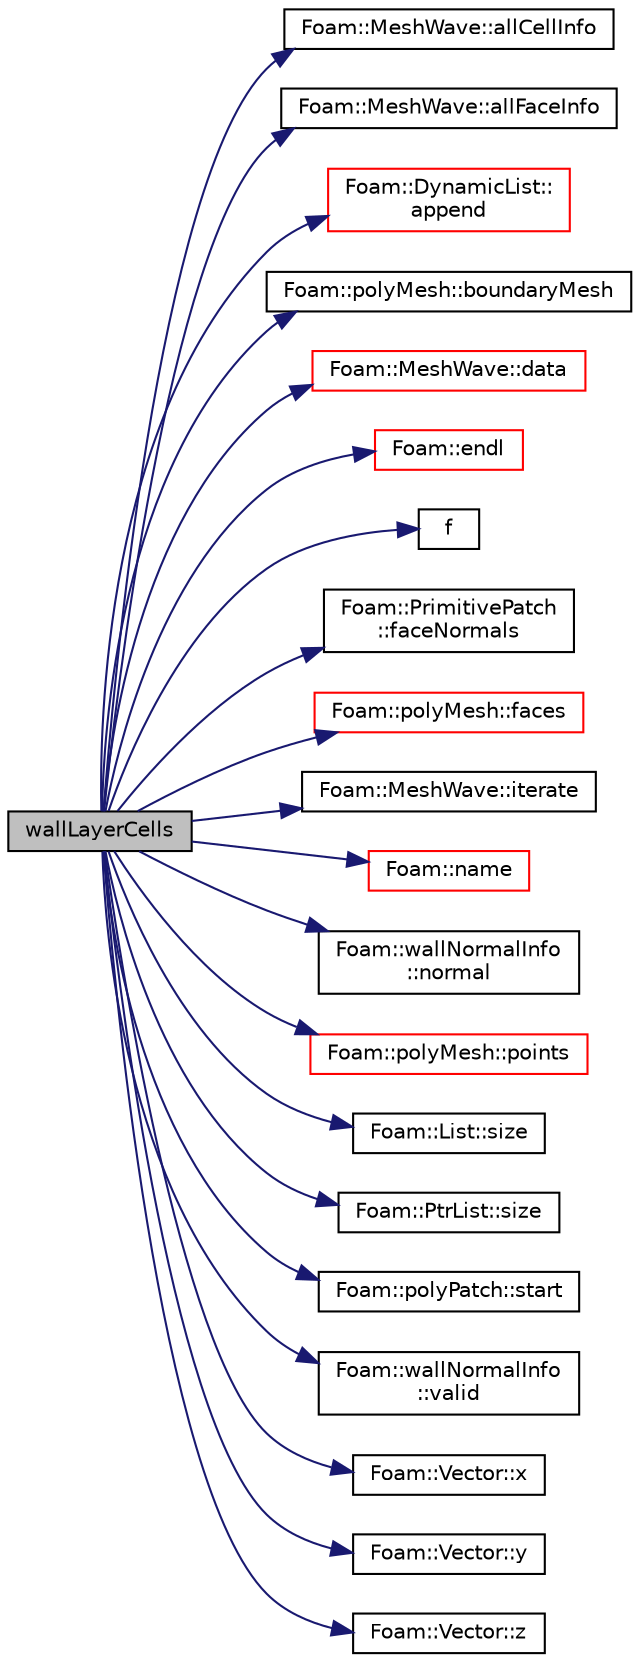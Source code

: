 digraph "wallLayerCells"
{
  bgcolor="transparent";
  edge [fontname="Helvetica",fontsize="10",labelfontname="Helvetica",labelfontsize="10"];
  node [fontname="Helvetica",fontsize="10",shape=record];
  rankdir="LR";
  Node1 [label="wallLayerCells",height=0.2,width=0.4,color="black", fillcolor="grey75", style="filled", fontcolor="black"];
  Node1 -> Node2 [color="midnightblue",fontsize="10",style="solid",fontname="Helvetica"];
  Node2 [label="Foam::MeshWave::allCellInfo",height=0.2,width=0.4,color="black",URL="$a01470.html#a5068b16112678fc9c2554ae4b1326122",tooltip="Get allCellInfo. "];
  Node1 -> Node3 [color="midnightblue",fontsize="10",style="solid",fontname="Helvetica"];
  Node3 [label="Foam::MeshWave::allFaceInfo",height=0.2,width=0.4,color="black",URL="$a01470.html#a2c45ba940058147154d990aa8bc85d27",tooltip="Get allFaceInfo. "];
  Node1 -> Node4 [color="midnightblue",fontsize="10",style="solid",fontname="Helvetica"];
  Node4 [label="Foam::DynamicList::\lappend",height=0.2,width=0.4,color="red",URL="$a00598.html#a7b67b42af715604376ad63a681dee6d8",tooltip="Append an element at the end of the list. "];
  Node1 -> Node5 [color="midnightblue",fontsize="10",style="solid",fontname="Helvetica"];
  Node5 [label="Foam::polyMesh::boundaryMesh",height=0.2,width=0.4,color="black",URL="$a01905.html#a6b7f5ba89250dbd7a1c6c7860ab60fe3",tooltip="Return boundary mesh. "];
  Node1 -> Node6 [color="midnightblue",fontsize="10",style="solid",fontname="Helvetica"];
  Node6 [label="Foam::MeshWave::data",height=0.2,width=0.4,color="red",URL="$a01470.html#af78cdd5c550b4c11f0b8b82154d09496",tooltip="Additional data to be passed into container. "];
  Node1 -> Node7 [color="midnightblue",fontsize="10",style="solid",fontname="Helvetica"];
  Node7 [label="Foam::endl",height=0.2,width=0.4,color="red",URL="$a10675.html#a2db8fe02a0d3909e9351bb4275b23ce4",tooltip="Add newline and flush stream. "];
  Node1 -> Node8 [color="midnightblue",fontsize="10",style="solid",fontname="Helvetica"];
  Node8 [label="f",height=0.2,width=0.4,color="black",URL="$a03883.html#a888be93833ac7a23170555c69c690288"];
  Node1 -> Node9 [color="midnightblue",fontsize="10",style="solid",fontname="Helvetica"];
  Node9 [label="Foam::PrimitivePatch\l::faceNormals",height=0.2,width=0.4,color="black",URL="$a01959.html#aa454c45ea89f03f5d0bd92ea2f38d85a",tooltip="Return face normals for patch. "];
  Node1 -> Node10 [color="midnightblue",fontsize="10",style="solid",fontname="Helvetica"];
  Node10 [label="Foam::polyMesh::faces",height=0.2,width=0.4,color="red",URL="$a01905.html#a4434536d50d4c14116249da802a1e2b2",tooltip="Return raw faces. "];
  Node1 -> Node11 [color="midnightblue",fontsize="10",style="solid",fontname="Helvetica"];
  Node11 [label="Foam::MeshWave::iterate",height=0.2,width=0.4,color="black",URL="$a01470.html#a2d6a68177fdda83d498abb9df1004bad",tooltip="Iterate until no changes or maxIter reached. Returns actual. "];
  Node1 -> Node12 [color="midnightblue",fontsize="10",style="solid",fontname="Helvetica"];
  Node12 [label="Foam::name",height=0.2,width=0.4,color="red",URL="$a10675.html#adcb0df2bd4953cb6bb390272d8263c3a",tooltip="Return a string representation of a complex. "];
  Node1 -> Node13 [color="midnightblue",fontsize="10",style="solid",fontname="Helvetica"];
  Node13 [label="Foam::wallNormalInfo\l::normal",height=0.2,width=0.4,color="black",URL="$a02829.html#a31d08bbb63199f5077b5763f1144d365"];
  Node1 -> Node14 [color="midnightblue",fontsize="10",style="solid",fontname="Helvetica"];
  Node14 [label="Foam::polyMesh::points",height=0.2,width=0.4,color="red",URL="$a01905.html#a084ae534298576408f063a6b3b820959",tooltip="Return raw points. "];
  Node1 -> Node15 [color="midnightblue",fontsize="10",style="solid",fontname="Helvetica"];
  Node15 [label="Foam::List::size",height=0.2,width=0.4,color="black",URL="$a01355.html#a8a5f6fa29bd4b500caf186f60245b384",tooltip="Override size to be inconsistent with allocated storage. "];
  Node1 -> Node16 [color="midnightblue",fontsize="10",style="solid",fontname="Helvetica"];
  Node16 [label="Foam::PtrList::size",height=0.2,width=0.4,color="black",URL="$a02020.html#a723361dc2020160f5492e8fe2d09fa44",tooltip="Return the number of elements in the PtrList. "];
  Node1 -> Node17 [color="midnightblue",fontsize="10",style="solid",fontname="Helvetica"];
  Node17 [label="Foam::polyPatch::start",height=0.2,width=0.4,color="black",URL="$a01922.html#a861f370e41af7d54d7ff91da65de6e6a",tooltip="Return start label of this patch in the polyMesh face list. "];
  Node1 -> Node18 [color="midnightblue",fontsize="10",style="solid",fontname="Helvetica"];
  Node18 [label="Foam::wallNormalInfo\l::valid",height=0.2,width=0.4,color="black",URL="$a02829.html#a52b63ab4e26b7e77fdfb6cd72d07fd4e",tooltip="Check whether origin has been changed at all or. "];
  Node1 -> Node19 [color="midnightblue",fontsize="10",style="solid",fontname="Helvetica"];
  Node19 [label="Foam::Vector::x",height=0.2,width=0.4,color="black",URL="$a02776.html#aeb7dc4a97968c543f58f9c7082e55757"];
  Node1 -> Node20 [color="midnightblue",fontsize="10",style="solid",fontname="Helvetica"];
  Node20 [label="Foam::Vector::y",height=0.2,width=0.4,color="black",URL="$a02776.html#a77c00b469d89c23bd35d2eb236140f70"];
  Node1 -> Node21 [color="midnightblue",fontsize="10",style="solid",fontname="Helvetica"];
  Node21 [label="Foam::Vector::z",height=0.2,width=0.4,color="black",URL="$a02776.html#ac72a74f7dde9500927f63515c3f0a2f3"];
}
